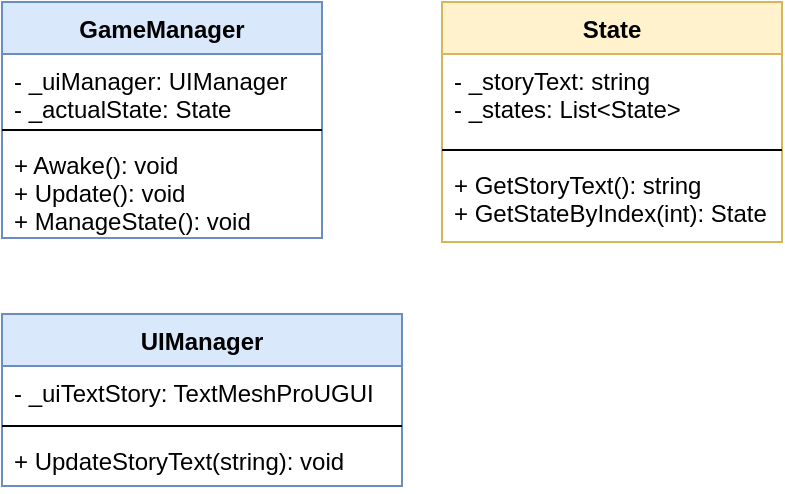 <mxfile version="11.1.4" type="device"><diagram id="50y82vAmFLaqWL6WWbPf" name="Pagina-1"><mxGraphModel dx="782" dy="495" grid="1" gridSize="10" guides="1" tooltips="1" connect="1" arrows="1" fold="1" page="1" pageScale="1" pageWidth="827" pageHeight="1169" math="0" shadow="0"><root><mxCell id="0"/><mxCell id="1" parent="0"/><mxCell id="mQWZP4k1ovg6gRNjiP-N-1" value="GameManager" style="swimlane;fontStyle=1;align=center;verticalAlign=top;childLayout=stackLayout;horizontal=1;startSize=26;horizontalStack=0;resizeParent=1;resizeParentMax=0;resizeLast=0;collapsible=1;marginBottom=0;fillColor=#dae8fc;strokeColor=#6c8ebf;" vertex="1" parent="1"><mxGeometry x="100" y="84" width="160" height="118" as="geometry"/></mxCell><mxCell id="mQWZP4k1ovg6gRNjiP-N-2" value="- _uiManager: UIManager&#10;- _actualState: State" style="text;strokeColor=none;fillColor=none;align=left;verticalAlign=top;spacingLeft=4;spacingRight=4;overflow=hidden;rotatable=0;points=[[0,0.5],[1,0.5]];portConstraint=eastwest;" vertex="1" parent="mQWZP4k1ovg6gRNjiP-N-1"><mxGeometry y="26" width="160" height="34" as="geometry"/></mxCell><mxCell id="mQWZP4k1ovg6gRNjiP-N-3" value="" style="line;strokeWidth=1;fillColor=none;align=left;verticalAlign=middle;spacingTop=-1;spacingLeft=3;spacingRight=3;rotatable=0;labelPosition=right;points=[];portConstraint=eastwest;" vertex="1" parent="mQWZP4k1ovg6gRNjiP-N-1"><mxGeometry y="60" width="160" height="8" as="geometry"/></mxCell><mxCell id="mQWZP4k1ovg6gRNjiP-N-4" value="+ Awake(): void&#10;+ Update(): void&#10;+ ManageState(): void" style="text;strokeColor=none;fillColor=none;align=left;verticalAlign=top;spacingLeft=4;spacingRight=4;overflow=hidden;rotatable=0;points=[[0,0.5],[1,0.5]];portConstraint=eastwest;" vertex="1" parent="mQWZP4k1ovg6gRNjiP-N-1"><mxGeometry y="68" width="160" height="50" as="geometry"/></mxCell><mxCell id="mQWZP4k1ovg6gRNjiP-N-5" value="State" style="swimlane;fontStyle=1;align=center;verticalAlign=top;childLayout=stackLayout;horizontal=1;startSize=26;horizontalStack=0;resizeParent=1;resizeParentMax=0;resizeLast=0;collapsible=1;marginBottom=0;fillColor=#fff2cc;strokeColor=#d6b656;" vertex="1" parent="1"><mxGeometry x="320" y="84" width="170" height="120" as="geometry"/></mxCell><mxCell id="mQWZP4k1ovg6gRNjiP-N-6" value="- _storyText: string&#10;- _states: List&lt;State&gt;" style="text;strokeColor=none;fillColor=none;align=left;verticalAlign=top;spacingLeft=4;spacingRight=4;overflow=hidden;rotatable=0;points=[[0,0.5],[1,0.5]];portConstraint=eastwest;" vertex="1" parent="mQWZP4k1ovg6gRNjiP-N-5"><mxGeometry y="26" width="170" height="44" as="geometry"/></mxCell><mxCell id="mQWZP4k1ovg6gRNjiP-N-7" value="" style="line;strokeWidth=1;fillColor=none;align=left;verticalAlign=middle;spacingTop=-1;spacingLeft=3;spacingRight=3;rotatable=0;labelPosition=right;points=[];portConstraint=eastwest;" vertex="1" parent="mQWZP4k1ovg6gRNjiP-N-5"><mxGeometry y="70" width="170" height="8" as="geometry"/></mxCell><mxCell id="mQWZP4k1ovg6gRNjiP-N-8" value="+ GetStoryText(): string&#10;+ GetStateByIndex(int): State" style="text;strokeColor=none;fillColor=none;align=left;verticalAlign=top;spacingLeft=4;spacingRight=4;overflow=hidden;rotatable=0;points=[[0,0.5],[1,0.5]];portConstraint=eastwest;" vertex="1" parent="mQWZP4k1ovg6gRNjiP-N-5"><mxGeometry y="78" width="170" height="42" as="geometry"/></mxCell><mxCell id="mQWZP4k1ovg6gRNjiP-N-9" value="UIManager" style="swimlane;fontStyle=1;align=center;verticalAlign=top;childLayout=stackLayout;horizontal=1;startSize=26;horizontalStack=0;resizeParent=1;resizeParentMax=0;resizeLast=0;collapsible=1;marginBottom=0;fillColor=#dae8fc;strokeColor=#6c8ebf;" vertex="1" parent="1"><mxGeometry x="100" y="240" width="200" height="86" as="geometry"/></mxCell><mxCell id="mQWZP4k1ovg6gRNjiP-N-10" value="- _uiTextStory: TextMeshProUGUI" style="text;strokeColor=none;fillColor=none;align=left;verticalAlign=top;spacingLeft=4;spacingRight=4;overflow=hidden;rotatable=0;points=[[0,0.5],[1,0.5]];portConstraint=eastwest;" vertex="1" parent="mQWZP4k1ovg6gRNjiP-N-9"><mxGeometry y="26" width="200" height="26" as="geometry"/></mxCell><mxCell id="mQWZP4k1ovg6gRNjiP-N-11" value="" style="line;strokeWidth=1;fillColor=none;align=left;verticalAlign=middle;spacingTop=-1;spacingLeft=3;spacingRight=3;rotatable=0;labelPosition=right;points=[];portConstraint=eastwest;" vertex="1" parent="mQWZP4k1ovg6gRNjiP-N-9"><mxGeometry y="52" width="200" height="8" as="geometry"/></mxCell><mxCell id="mQWZP4k1ovg6gRNjiP-N-12" value="+ UpdateStoryText(string): void" style="text;strokeColor=none;fillColor=none;align=left;verticalAlign=top;spacingLeft=4;spacingRight=4;overflow=hidden;rotatable=0;points=[[0,0.5],[1,0.5]];portConstraint=eastwest;" vertex="1" parent="mQWZP4k1ovg6gRNjiP-N-9"><mxGeometry y="60" width="200" height="26" as="geometry"/></mxCell></root></mxGraphModel></diagram></mxfile>